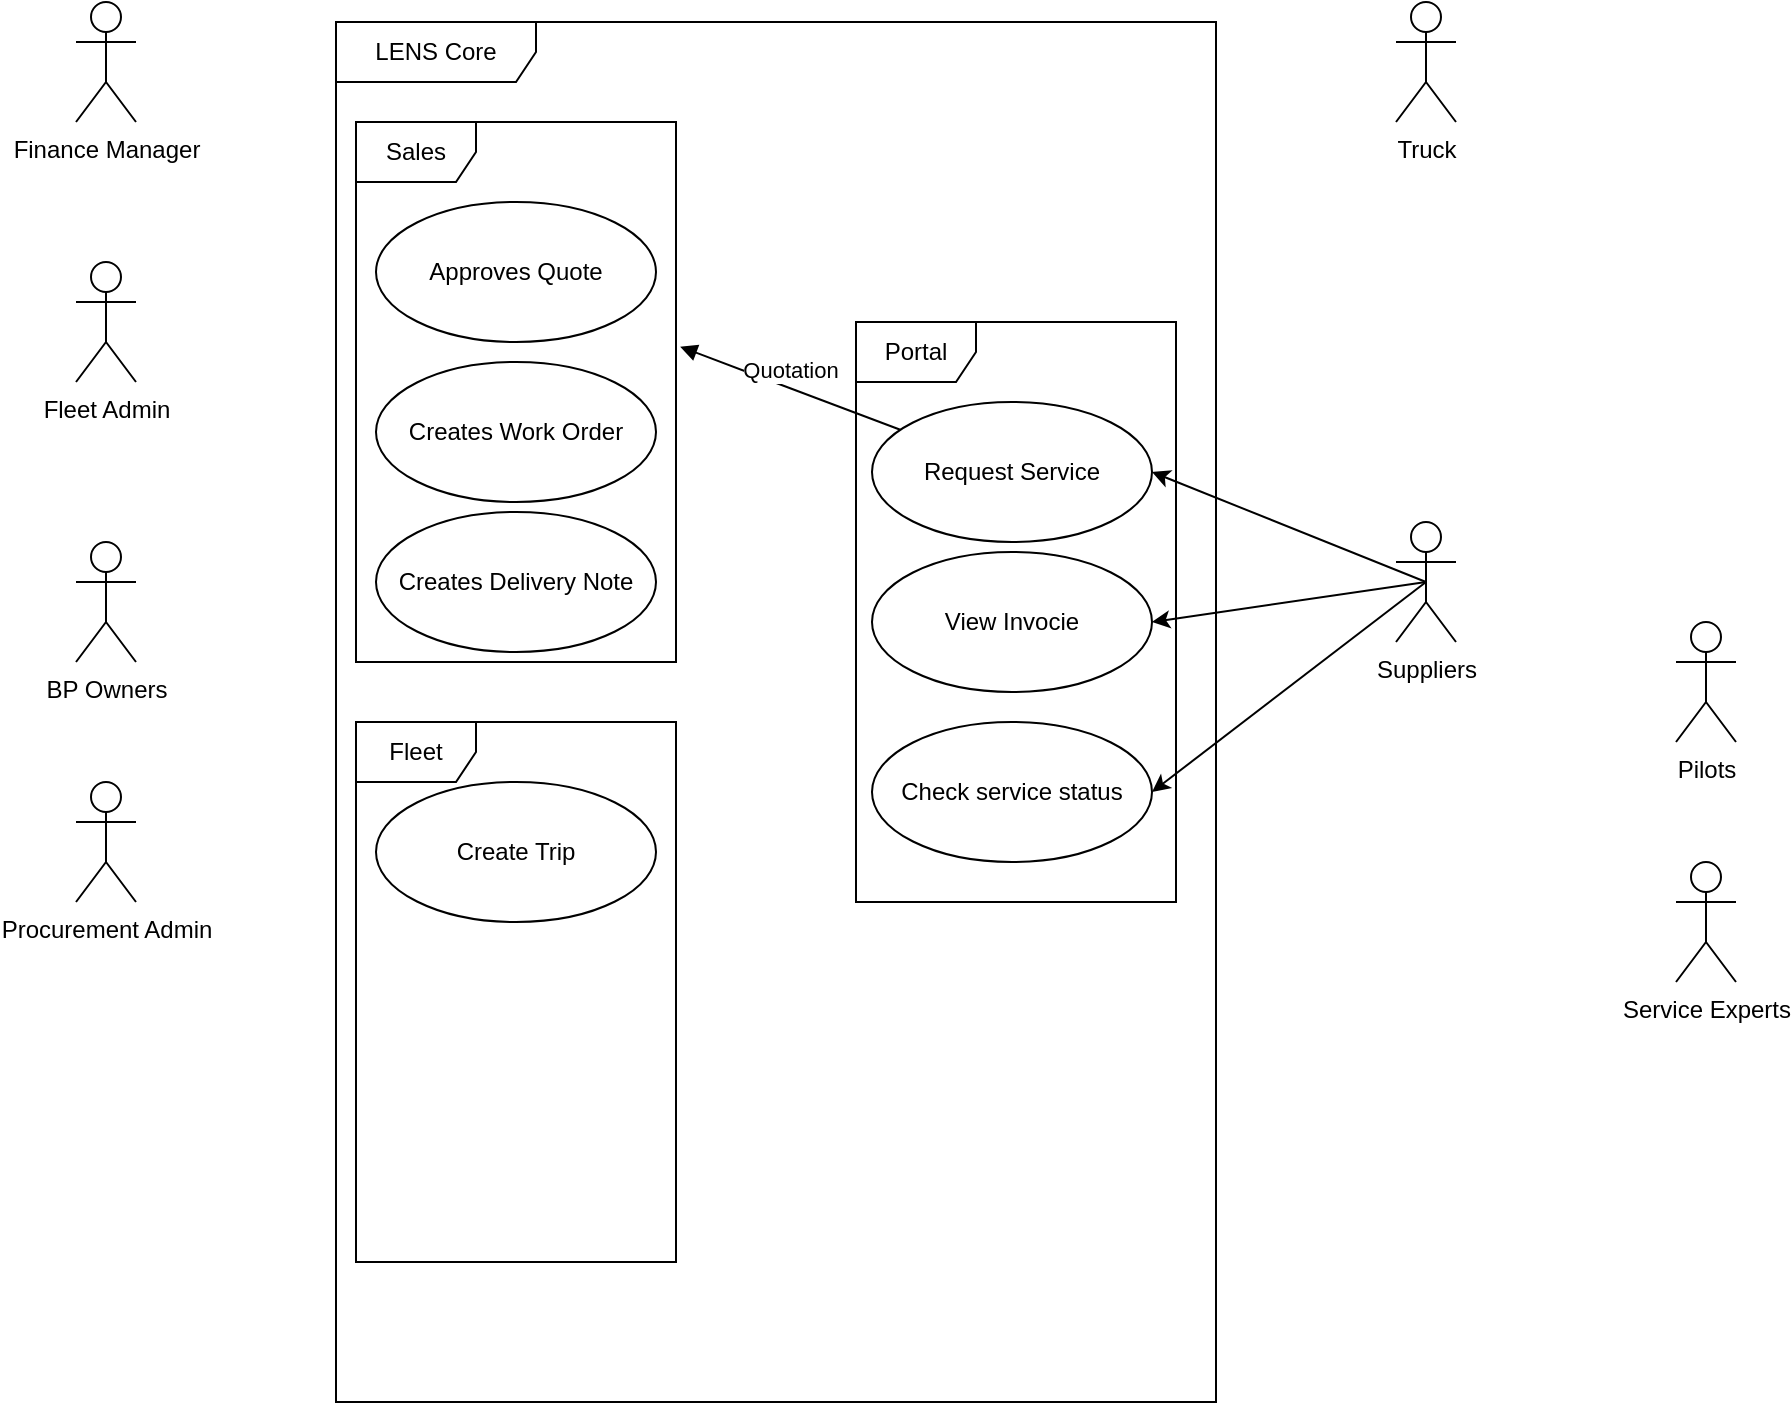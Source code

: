 <mxfile version="20.2.2" type="github">
  <diagram id="qxUhUV0_AaV7eIC_QGrq" name="Page-1">
    <mxGraphModel dx="931" dy="526" grid="1" gridSize="10" guides="1" tooltips="1" connect="1" arrows="1" fold="1" page="1" pageScale="1" pageWidth="850" pageHeight="1100" math="0" shadow="0">
      <root>
        <mxCell id="0" />
        <mxCell id="1" parent="0" />
        <mxCell id="-Q1kIZOvRbdLqbTq5XOm-1" value="LENS Core" style="shape=umlFrame;whiteSpace=wrap;html=1;width=100;height=30;" vertex="1" parent="1">
          <mxGeometry x="300" y="60" width="440" height="690" as="geometry" />
        </mxCell>
        <mxCell id="-Q1kIZOvRbdLqbTq5XOm-2" value="Finance Manager" style="shape=umlActor;verticalLabelPosition=bottom;verticalAlign=top;html=1;" vertex="1" parent="1">
          <mxGeometry x="170" y="50" width="30" height="60" as="geometry" />
        </mxCell>
        <mxCell id="-Q1kIZOvRbdLqbTq5XOm-3" value="Fleet Admin" style="shape=umlActor;verticalLabelPosition=bottom;verticalAlign=top;html=1;" vertex="1" parent="1">
          <mxGeometry x="170" y="180" width="30" height="60" as="geometry" />
        </mxCell>
        <mxCell id="-Q1kIZOvRbdLqbTq5XOm-4" value="BP Owners" style="shape=umlActor;verticalLabelPosition=bottom;verticalAlign=top;html=1;" vertex="1" parent="1">
          <mxGeometry x="170" y="320" width="30" height="60" as="geometry" />
        </mxCell>
        <mxCell id="-Q1kIZOvRbdLqbTq5XOm-5" value="Truck" style="shape=umlActor;verticalLabelPosition=bottom;verticalAlign=top;html=1;" vertex="1" parent="1">
          <mxGeometry x="830" y="50" width="30" height="60" as="geometry" />
        </mxCell>
        <mxCell id="-Q1kIZOvRbdLqbTq5XOm-21" style="rounded=0;orthogonalLoop=1;jettySize=auto;html=1;entryX=1;entryY=0.5;entryDx=0;entryDy=0;exitX=0.5;exitY=0.5;exitDx=0;exitDy=0;exitPerimeter=0;" edge="1" parent="1" source="-Q1kIZOvRbdLqbTq5XOm-10" target="-Q1kIZOvRbdLqbTq5XOm-16">
          <mxGeometry relative="1" as="geometry">
            <mxPoint x="830" y="340" as="sourcePoint" />
          </mxGeometry>
        </mxCell>
        <mxCell id="-Q1kIZOvRbdLqbTq5XOm-22" style="edgeStyle=none;rounded=0;orthogonalLoop=1;jettySize=auto;html=1;exitX=0.5;exitY=0.5;exitDx=0;exitDy=0;exitPerimeter=0;entryX=1;entryY=0.5;entryDx=0;entryDy=0;" edge="1" parent="1" source="-Q1kIZOvRbdLqbTq5XOm-10" target="-Q1kIZOvRbdLqbTq5XOm-17">
          <mxGeometry relative="1" as="geometry" />
        </mxCell>
        <mxCell id="-Q1kIZOvRbdLqbTq5XOm-23" style="edgeStyle=none;rounded=0;orthogonalLoop=1;jettySize=auto;html=1;exitX=0.5;exitY=0.5;exitDx=0;exitDy=0;exitPerimeter=0;entryX=1;entryY=0.5;entryDx=0;entryDy=0;" edge="1" parent="1" source="-Q1kIZOvRbdLqbTq5XOm-10" target="-Q1kIZOvRbdLqbTq5XOm-18">
          <mxGeometry relative="1" as="geometry" />
        </mxCell>
        <mxCell id="-Q1kIZOvRbdLqbTq5XOm-10" value="Suppliers" style="shape=umlActor;verticalLabelPosition=bottom;verticalAlign=top;html=1;" vertex="1" parent="1">
          <mxGeometry x="830" y="310" width="30" height="60" as="geometry" />
        </mxCell>
        <mxCell id="-Q1kIZOvRbdLqbTq5XOm-11" value="Pilots" style="shape=umlActor;verticalLabelPosition=bottom;verticalAlign=top;html=1;" vertex="1" parent="1">
          <mxGeometry x="970" y="360" width="30" height="60" as="geometry" />
        </mxCell>
        <mxCell id="-Q1kIZOvRbdLqbTq5XOm-12" value="Procurement Admin" style="shape=umlActor;verticalLabelPosition=bottom;verticalAlign=top;html=1;" vertex="1" parent="1">
          <mxGeometry x="170" y="440" width="30" height="60" as="geometry" />
        </mxCell>
        <mxCell id="-Q1kIZOvRbdLqbTq5XOm-13" value="Service Experts" style="shape=umlActor;verticalLabelPosition=bottom;verticalAlign=top;html=1;" vertex="1" parent="1">
          <mxGeometry x="970" y="480" width="30" height="60" as="geometry" />
        </mxCell>
        <mxCell id="-Q1kIZOvRbdLqbTq5XOm-15" value="Portal" style="shape=umlFrame;whiteSpace=wrap;html=1;" vertex="1" parent="1">
          <mxGeometry x="560" y="210" width="160" height="290" as="geometry" />
        </mxCell>
        <mxCell id="-Q1kIZOvRbdLqbTq5XOm-16" value="Request Service" style="ellipse;whiteSpace=wrap;html=1;" vertex="1" parent="1">
          <mxGeometry x="568" y="250" width="140" height="70" as="geometry" />
        </mxCell>
        <mxCell id="-Q1kIZOvRbdLqbTq5XOm-17" value="View Invocie" style="ellipse;whiteSpace=wrap;html=1;" vertex="1" parent="1">
          <mxGeometry x="568" y="325" width="140" height="70" as="geometry" />
        </mxCell>
        <mxCell id="-Q1kIZOvRbdLqbTq5XOm-18" value="Check service status" style="ellipse;whiteSpace=wrap;html=1;" vertex="1" parent="1">
          <mxGeometry x="568" y="410" width="140" height="70" as="geometry" />
        </mxCell>
        <mxCell id="-Q1kIZOvRbdLqbTq5XOm-24" value="Sales" style="shape=umlFrame;whiteSpace=wrap;html=1;" vertex="1" parent="1">
          <mxGeometry x="310" y="110" width="160" height="270" as="geometry" />
        </mxCell>
        <mxCell id="-Q1kIZOvRbdLqbTq5XOm-25" value="Approves Quote" style="ellipse;whiteSpace=wrap;html=1;" vertex="1" parent="1">
          <mxGeometry x="320" y="150" width="140" height="70" as="geometry" />
        </mxCell>
        <mxCell id="-Q1kIZOvRbdLqbTq5XOm-26" value="Quotation" style="html=1;verticalAlign=bottom;endArrow=block;rounded=0;entryX=1.013;entryY=0.416;entryDx=0;entryDy=0;entryPerimeter=0;" edge="1" parent="1" source="-Q1kIZOvRbdLqbTq5XOm-16" target="-Q1kIZOvRbdLqbTq5XOm-24">
          <mxGeometry width="80" relative="1" as="geometry">
            <mxPoint x="460" y="280" as="sourcePoint" />
            <mxPoint x="540" y="280" as="targetPoint" />
          </mxGeometry>
        </mxCell>
        <mxCell id="-Q1kIZOvRbdLqbTq5XOm-27" value="Creates Work Order" style="ellipse;whiteSpace=wrap;html=1;" vertex="1" parent="1">
          <mxGeometry x="320" y="230" width="140" height="70" as="geometry" />
        </mxCell>
        <mxCell id="-Q1kIZOvRbdLqbTq5XOm-28" value="Creates Delivery Note" style="ellipse;whiteSpace=wrap;html=1;" vertex="1" parent="1">
          <mxGeometry x="320" y="305" width="140" height="70" as="geometry" />
        </mxCell>
        <mxCell id="-Q1kIZOvRbdLqbTq5XOm-29" value="Fleet" style="shape=umlFrame;whiteSpace=wrap;html=1;" vertex="1" parent="1">
          <mxGeometry x="310" y="410" width="160" height="270" as="geometry" />
        </mxCell>
        <mxCell id="-Q1kIZOvRbdLqbTq5XOm-30" value="Create Trip" style="ellipse;whiteSpace=wrap;html=1;" vertex="1" parent="1">
          <mxGeometry x="320" y="440" width="140" height="70" as="geometry" />
        </mxCell>
      </root>
    </mxGraphModel>
  </diagram>
</mxfile>
